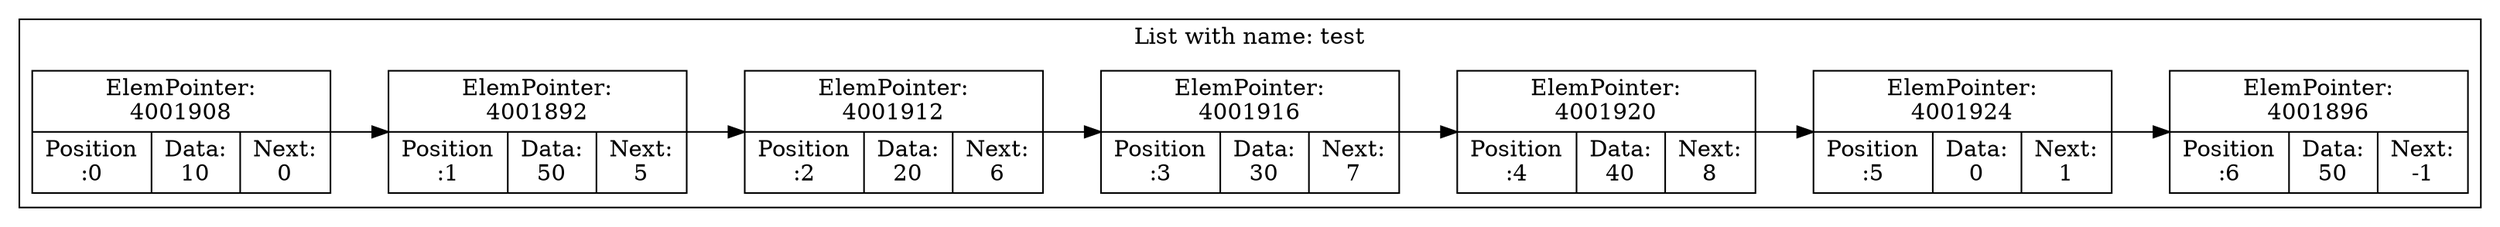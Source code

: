 digraph G{
rankdir=LR;
subgraph clusterlist {
0 [shape=record, label="ElemPointer:\n4001908 | {Position\n:0 | Data:\n10 | Next:\n0}"];
0->1
1 [shape=record, label="ElemPointer:\n4001892 | {Position\n:1 | Data:\n50 | Next:\n5}"];
1->2
2 [shape=record, label="ElemPointer:\n4001912 | {Position\n:2 | Data:\n20 | Next:\n6}"];
2->3
3 [shape=record, label="ElemPointer:\n4001916 | {Position\n:3 | Data:\n30 | Next:\n7}"];
3->4
4 [shape=record, label="ElemPointer:\n4001920 | {Position\n:4 | Data:\n40 | Next:\n8}"];
4->5
5 [shape=record, label="ElemPointer:\n4001924 | {Position\n:5 | Data:\n0 | Next:\n1}"];
5->6
6 [shape=record, label="ElemPointer:\n4001896 | {Position\n:6 | Data:\n50 | Next:\n-1}"];
label = "List with name: test"}
}
